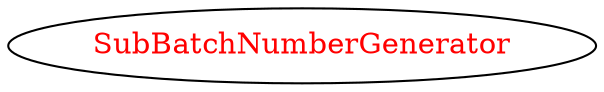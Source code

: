 digraph dependencyGraph {
 concentrate=true;
 ranksep="2.0";
 rankdir="LR"; 
 splines="ortho";
"SubBatchNumberGenerator" [fontcolor="red"];
}